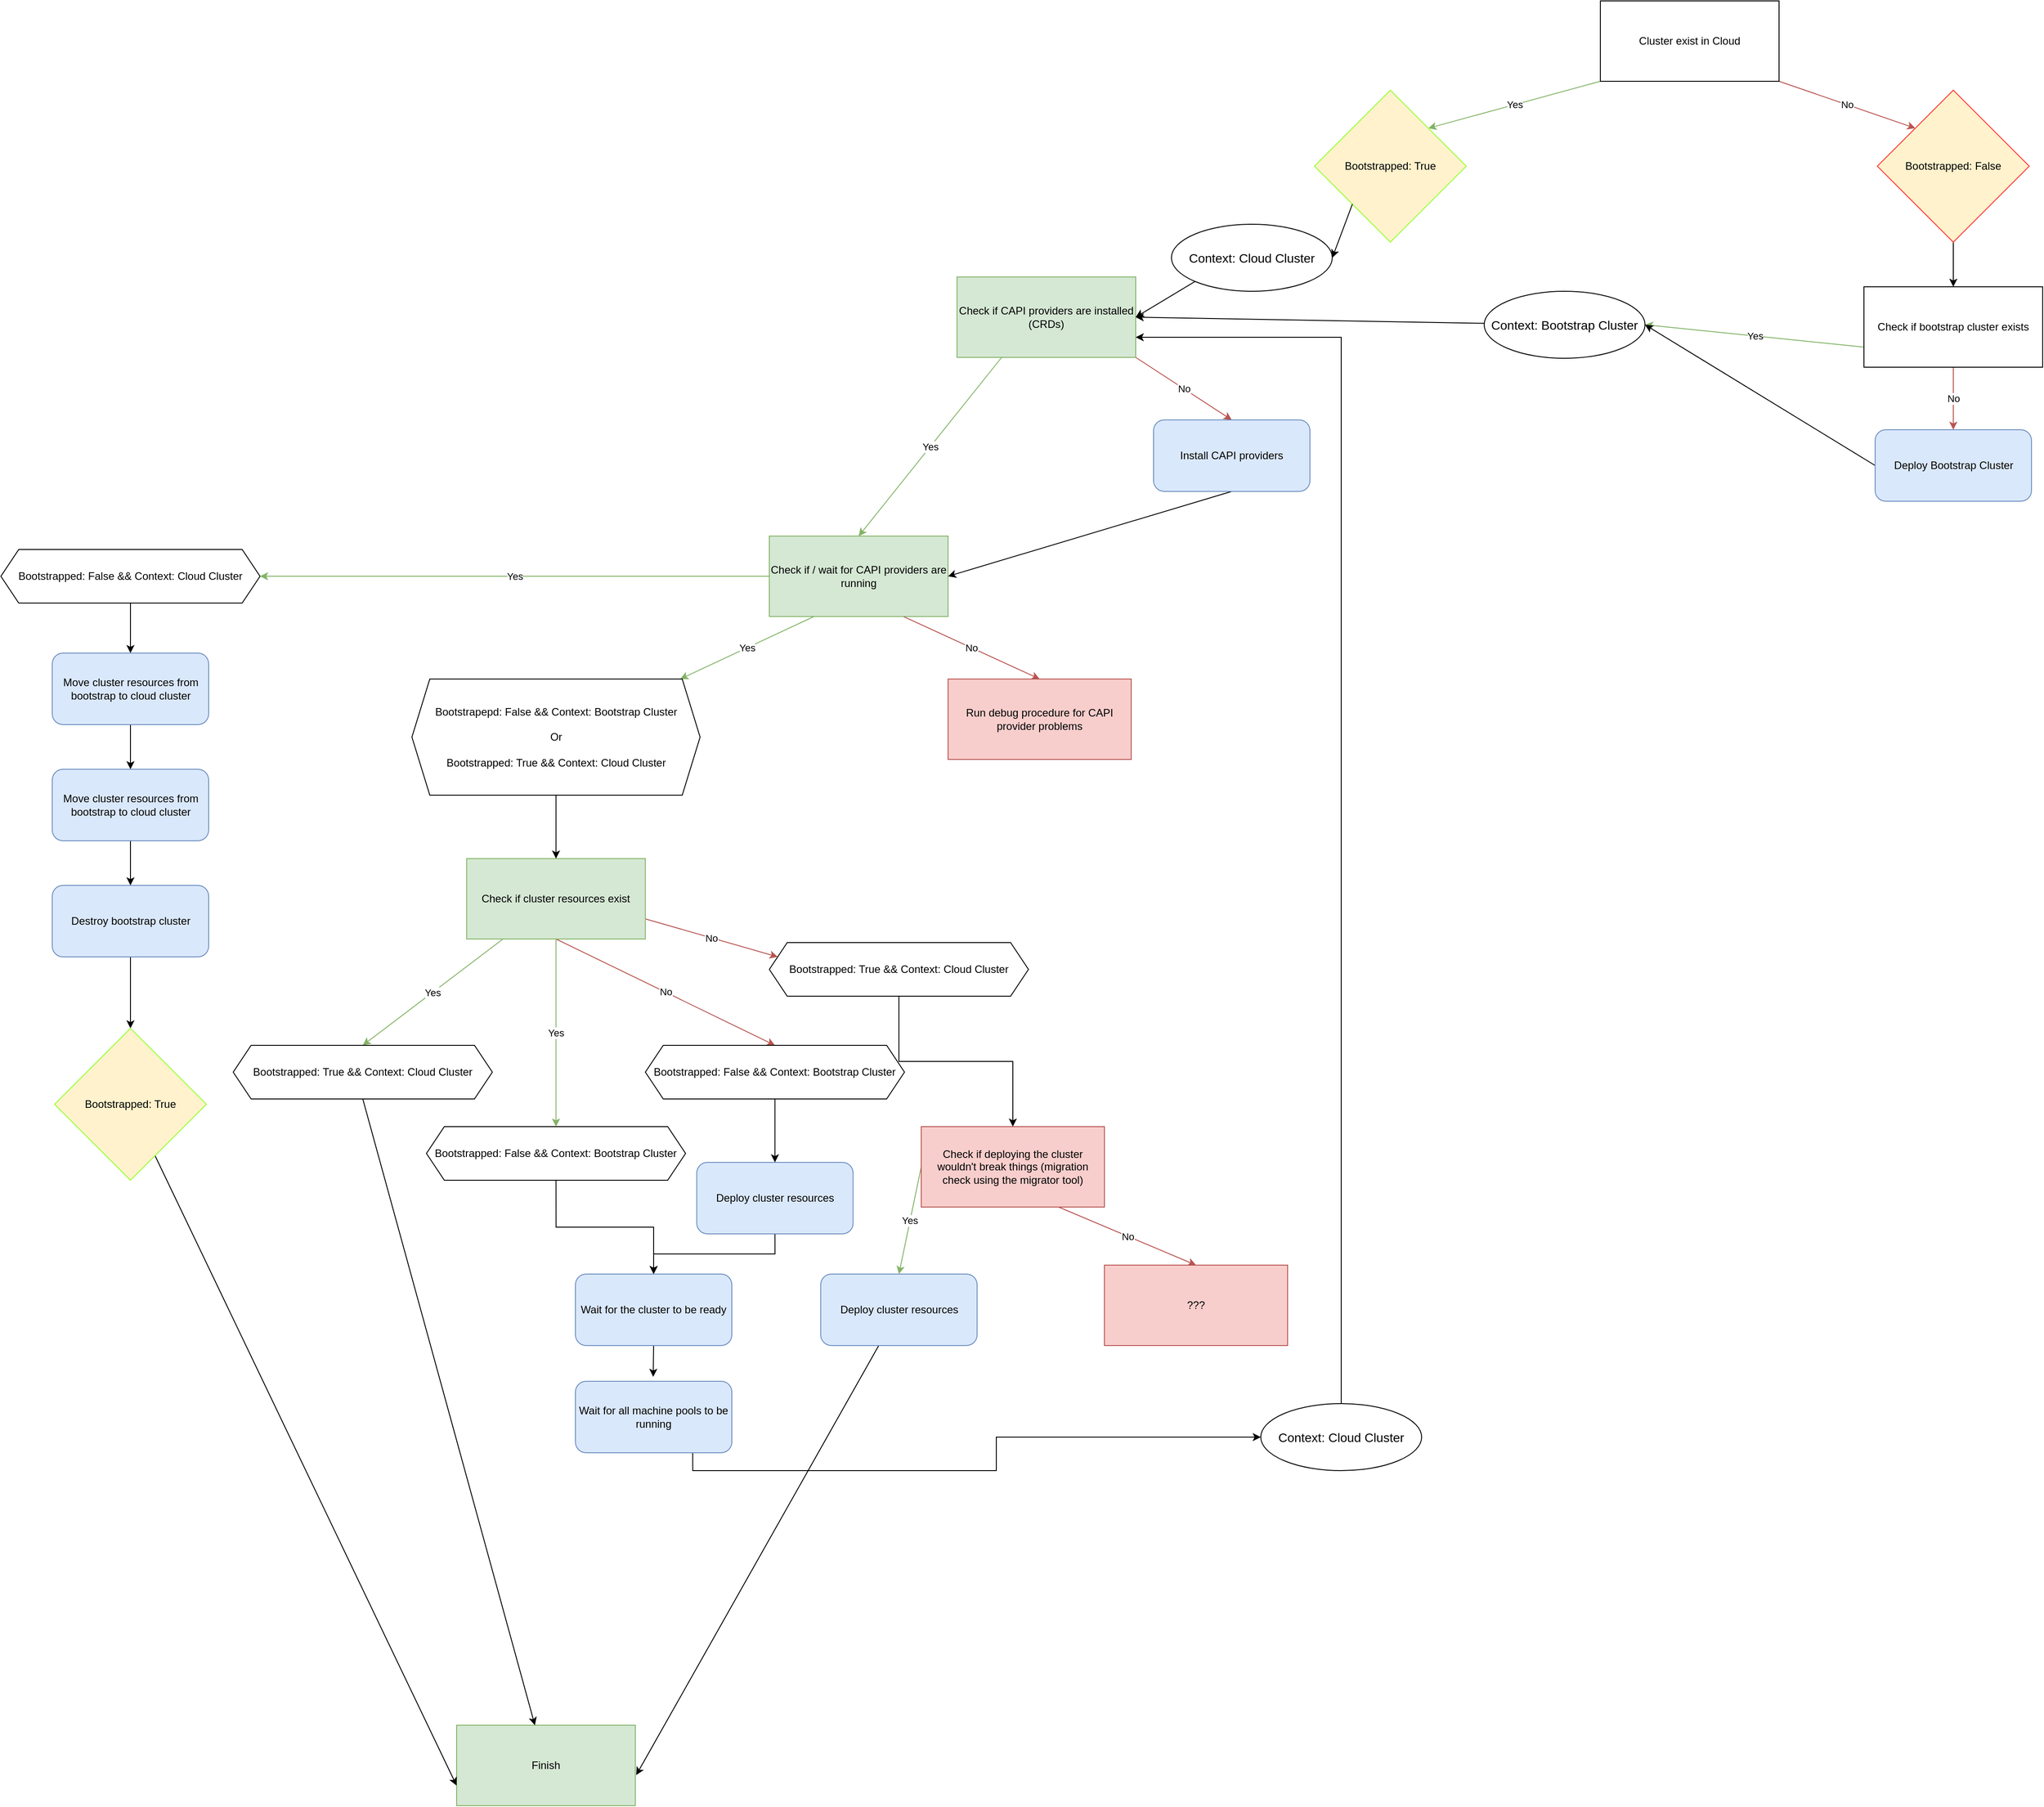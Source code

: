 <mxfile version="21.3.5" type="device">
  <diagram name="Page-1" id="VOjmh6wW9ubiSQ3UrkQ_">
    <mxGraphModel dx="5265" dy="1976" grid="1" gridSize="10" guides="1" tooltips="1" connect="1" arrows="1" fold="1" page="1" pageScale="1" pageWidth="827" pageHeight="1169" math="0" shadow="0">
      <root>
        <mxCell id="0" />
        <mxCell id="1" parent="0" />
        <mxCell id="_zLhgBpRe5pBf2uqNdYX-12" value="Yes" style="rounded=0;orthogonalLoop=1;jettySize=auto;html=1;exitX=0;exitY=1;exitDx=0;exitDy=0;entryX=1;entryY=0;entryDx=0;entryDy=0;fillColor=#d5e8d4;strokeColor=#82b366;" edge="1" parent="1" source="_zLhgBpRe5pBf2uqNdYX-1" target="_zLhgBpRe5pBf2uqNdYX-58">
          <mxGeometry relative="1" as="geometry">
            <mxPoint x="126.5" y="160" as="targetPoint" />
          </mxGeometry>
        </mxCell>
        <mxCell id="_zLhgBpRe5pBf2uqNdYX-13" value="No" style="rounded=0;orthogonalLoop=1;jettySize=auto;html=1;exitX=1;exitY=1;exitDx=0;exitDy=0;fillColor=#f8cecc;strokeColor=#b85450;entryX=0;entryY=0;entryDx=0;entryDy=0;" edge="1" parent="1" source="_zLhgBpRe5pBf2uqNdYX-1" target="_zLhgBpRe5pBf2uqNdYX-59">
          <mxGeometry relative="1" as="geometry">
            <mxPoint x="630" y="150" as="targetPoint" />
          </mxGeometry>
        </mxCell>
        <mxCell id="_zLhgBpRe5pBf2uqNdYX-1" value="Cluster exist in Cloud" style="rounded=0;whiteSpace=wrap;html=1;" vertex="1" parent="1">
          <mxGeometry x="320" width="200" height="90" as="geometry" />
        </mxCell>
        <mxCell id="_zLhgBpRe5pBf2uqNdYX-7" value="Yes" style="rounded=0;orthogonalLoop=1;jettySize=auto;html=1;exitX=0.25;exitY=1;exitDx=0;exitDy=0;fillColor=#d5e8d4;strokeColor=#82b366;entryX=0.5;entryY=0;entryDx=0;entryDy=0;" edge="1" parent="1" source="_zLhgBpRe5pBf2uqNdYX-2" target="_zLhgBpRe5pBf2uqNdYX-6">
          <mxGeometry relative="1" as="geometry" />
        </mxCell>
        <mxCell id="_zLhgBpRe5pBf2uqNdYX-14" value="No" style="rounded=0;orthogonalLoop=1;jettySize=auto;html=1;exitX=1;exitY=1;exitDx=0;exitDy=0;entryX=0.5;entryY=0;entryDx=0;entryDy=0;fillColor=#f8cecc;strokeColor=#b85450;" edge="1" parent="1" source="_zLhgBpRe5pBf2uqNdYX-2" target="_zLhgBpRe5pBf2uqNdYX-41">
          <mxGeometry relative="1" as="geometry">
            <mxPoint x="-97.5" y="469" as="targetPoint" />
          </mxGeometry>
        </mxCell>
        <mxCell id="_zLhgBpRe5pBf2uqNdYX-2" value="Check if CAPI providers are installed (CRDs)" style="rounded=0;whiteSpace=wrap;html=1;fillColor=#d5e8d4;strokeColor=#82b366;" vertex="1" parent="1">
          <mxGeometry x="-400" y="309" width="200" height="90" as="geometry" />
        </mxCell>
        <mxCell id="_zLhgBpRe5pBf2uqNdYX-26" value="No" style="rounded=0;orthogonalLoop=1;jettySize=auto;html=1;exitX=0.75;exitY=1;exitDx=0;exitDy=0;entryX=0.5;entryY=0;entryDx=0;entryDy=0;fillColor=#f8cecc;strokeColor=#b85450;" edge="1" parent="1" source="_zLhgBpRe5pBf2uqNdYX-6" target="_zLhgBpRe5pBf2uqNdYX-23">
          <mxGeometry relative="1" as="geometry" />
        </mxCell>
        <mxCell id="_zLhgBpRe5pBf2uqNdYX-77" value="Yes" style="rounded=0;orthogonalLoop=1;jettySize=auto;html=1;exitX=0.25;exitY=1;exitDx=0;exitDy=0;fillColor=#d5e8d4;strokeColor=#82b366;" edge="1" parent="1" source="_zLhgBpRe5pBf2uqNdYX-6" target="_zLhgBpRe5pBf2uqNdYX-76">
          <mxGeometry relative="1" as="geometry" />
        </mxCell>
        <mxCell id="_zLhgBpRe5pBf2uqNdYX-103" value="Yes" style="edgeStyle=orthogonalEdgeStyle;rounded=0;orthogonalLoop=1;jettySize=auto;html=1;fillColor=#d5e8d4;strokeColor=#82b366;" edge="1" parent="1" source="_zLhgBpRe5pBf2uqNdYX-6" target="_zLhgBpRe5pBf2uqNdYX-102">
          <mxGeometry relative="1" as="geometry" />
        </mxCell>
        <mxCell id="_zLhgBpRe5pBf2uqNdYX-6" value="Check if / wait for CAPI providers are running" style="rounded=0;whiteSpace=wrap;html=1;fillColor=#d5e8d4;strokeColor=#82b366;" vertex="1" parent="1">
          <mxGeometry x="-610" y="599" width="200" height="90" as="geometry" />
        </mxCell>
        <mxCell id="_zLhgBpRe5pBf2uqNdYX-84" value="No" style="rounded=0;orthogonalLoop=1;jettySize=auto;html=1;exitX=1;exitY=0.75;exitDx=0;exitDy=0;entryX=0;entryY=0.25;entryDx=0;entryDy=0;fillColor=#f8cecc;strokeColor=#b85450;" edge="1" parent="1" source="_zLhgBpRe5pBf2uqNdYX-15" target="_zLhgBpRe5pBf2uqNdYX-79">
          <mxGeometry relative="1" as="geometry" />
        </mxCell>
        <mxCell id="_zLhgBpRe5pBf2uqNdYX-86" value="No" style="rounded=0;orthogonalLoop=1;jettySize=auto;html=1;exitX=0.5;exitY=1;exitDx=0;exitDy=0;entryX=0.5;entryY=0;entryDx=0;entryDy=0;fillColor=#f8cecc;strokeColor=#b85450;" edge="1" parent="1" source="_zLhgBpRe5pBf2uqNdYX-15" target="_zLhgBpRe5pBf2uqNdYX-83">
          <mxGeometry relative="1" as="geometry" />
        </mxCell>
        <mxCell id="_zLhgBpRe5pBf2uqNdYX-93" value="Yes" style="rounded=0;orthogonalLoop=1;jettySize=auto;html=1;entryX=0.5;entryY=0;entryDx=0;entryDy=0;fillColor=#d5e8d4;strokeColor=#82b366;" edge="1" parent="1" source="_zLhgBpRe5pBf2uqNdYX-15" target="_zLhgBpRe5pBf2uqNdYX-92">
          <mxGeometry relative="1" as="geometry" />
        </mxCell>
        <mxCell id="_zLhgBpRe5pBf2uqNdYX-116" value="Yes" style="edgeStyle=orthogonalEdgeStyle;rounded=0;orthogonalLoop=1;jettySize=auto;html=1;entryX=0.5;entryY=0;entryDx=0;entryDy=0;fillColor=#d5e8d4;strokeColor=#82b366;" edge="1" parent="1" source="_zLhgBpRe5pBf2uqNdYX-15" target="_zLhgBpRe5pBf2uqNdYX-115">
          <mxGeometry relative="1" as="geometry" />
        </mxCell>
        <mxCell id="_zLhgBpRe5pBf2uqNdYX-15" value="Check if cluster resources exist" style="rounded=0;whiteSpace=wrap;html=1;fillColor=#d5e8d4;strokeColor=#82b366;" vertex="1" parent="1">
          <mxGeometry x="-948.75" y="960" width="200" height="90" as="geometry" />
        </mxCell>
        <mxCell id="_zLhgBpRe5pBf2uqNdYX-17" value="Finish" style="rounded=0;whiteSpace=wrap;html=1;fillColor=#d5e8d4;strokeColor=#82b366;" vertex="1" parent="1">
          <mxGeometry x="-960" y="1930" width="200" height="90" as="geometry" />
        </mxCell>
        <mxCell id="_zLhgBpRe5pBf2uqNdYX-30" value="No" style="rounded=0;orthogonalLoop=1;jettySize=auto;html=1;exitX=0.75;exitY=1;exitDx=0;exitDy=0;entryX=0.5;entryY=0;entryDx=0;entryDy=0;fillColor=#f8cecc;strokeColor=#b85450;" edge="1" parent="1" source="_zLhgBpRe5pBf2uqNdYX-19" target="_zLhgBpRe5pBf2uqNdYX-29">
          <mxGeometry relative="1" as="geometry" />
        </mxCell>
        <mxCell id="_zLhgBpRe5pBf2uqNdYX-88" value="Yes" style="rounded=0;orthogonalLoop=1;jettySize=auto;html=1;exitX=0;exitY=0.5;exitDx=0;exitDy=0;fillColor=#d5e8d4;strokeColor=#82b366;entryX=0.5;entryY=0;entryDx=0;entryDy=0;" edge="1" parent="1" source="_zLhgBpRe5pBf2uqNdYX-19" target="_zLhgBpRe5pBf2uqNdYX-107">
          <mxGeometry relative="1" as="geometry" />
        </mxCell>
        <mxCell id="_zLhgBpRe5pBf2uqNdYX-19" value="Check if deploying the cluster wouldn&#39;t break things (migration check using the migrator tool)" style="rounded=0;whiteSpace=wrap;html=1;fillColor=#f8cecc;strokeColor=#b85450;" vertex="1" parent="1">
          <mxGeometry x="-440" y="1260" width="205" height="90" as="geometry" />
        </mxCell>
        <mxCell id="_zLhgBpRe5pBf2uqNdYX-23" value="Run debug procedure for CAPI provider problems" style="rounded=0;whiteSpace=wrap;html=1;fillColor=#f8cecc;strokeColor=#b85450;" vertex="1" parent="1">
          <mxGeometry x="-410" y="759" width="205" height="90" as="geometry" />
        </mxCell>
        <mxCell id="_zLhgBpRe5pBf2uqNdYX-29" value="???" style="rounded=0;whiteSpace=wrap;html=1;fillColor=#f8cecc;strokeColor=#b85450;" vertex="1" parent="1">
          <mxGeometry x="-235" y="1415" width="205" height="90" as="geometry" />
        </mxCell>
        <mxCell id="_zLhgBpRe5pBf2uqNdYX-42" style="rounded=0;orthogonalLoop=1;jettySize=auto;html=1;exitX=0.5;exitY=1;exitDx=0;exitDy=0;entryX=1;entryY=0.5;entryDx=0;entryDy=0;" edge="1" parent="1" source="_zLhgBpRe5pBf2uqNdYX-41" target="_zLhgBpRe5pBf2uqNdYX-6">
          <mxGeometry relative="1" as="geometry" />
        </mxCell>
        <mxCell id="_zLhgBpRe5pBf2uqNdYX-41" value="Install CAPI providers" style="rounded=1;whiteSpace=wrap;html=1;fillColor=#dae8fc;strokeColor=#6c8ebf;" vertex="1" parent="1">
          <mxGeometry x="-180" y="469" width="175" height="80" as="geometry" />
        </mxCell>
        <mxCell id="_zLhgBpRe5pBf2uqNdYX-96" style="edgeStyle=orthogonalEdgeStyle;rounded=0;orthogonalLoop=1;jettySize=auto;html=1;exitX=0.5;exitY=1;exitDx=0;exitDy=0;entryX=0.5;entryY=0;entryDx=0;entryDy=0;" edge="1" parent="1" source="_zLhgBpRe5pBf2uqNdYX-44" target="_zLhgBpRe5pBf2uqNdYX-90">
          <mxGeometry relative="1" as="geometry" />
        </mxCell>
        <mxCell id="_zLhgBpRe5pBf2uqNdYX-44" value="Deploy cluster resources" style="rounded=1;whiteSpace=wrap;html=1;fillColor=#dae8fc;strokeColor=#6c8ebf;" vertex="1" parent="1">
          <mxGeometry x="-691.25" y="1300" width="175" height="80" as="geometry" />
        </mxCell>
        <mxCell id="_zLhgBpRe5pBf2uqNdYX-61" value="" style="rounded=0;orthogonalLoop=1;jettySize=auto;html=1;entryX=1;entryY=0.5;entryDx=0;entryDy=0;exitX=0;exitY=1;exitDx=0;exitDy=0;" edge="1" parent="1" source="_zLhgBpRe5pBf2uqNdYX-67" target="_zLhgBpRe5pBf2uqNdYX-2">
          <mxGeometry relative="1" as="geometry">
            <mxPoint x="5.574" y="339.574" as="sourcePoint" />
          </mxGeometry>
        </mxCell>
        <mxCell id="_zLhgBpRe5pBf2uqNdYX-58" value="Bootstrapped: True" style="rhombus;whiteSpace=wrap;html=1;fillColor=#fff2cc;strokeColor=#99FF33;gradientDirection=radial;" vertex="1" parent="1">
          <mxGeometry y="100" width="170" height="170" as="geometry" />
        </mxCell>
        <mxCell id="_zLhgBpRe5pBf2uqNdYX-64" style="edgeStyle=orthogonalEdgeStyle;rounded=0;orthogonalLoop=1;jettySize=auto;html=1;entryX=0.5;entryY=0;entryDx=0;entryDy=0;" edge="1" parent="1" source="_zLhgBpRe5pBf2uqNdYX-59" target="_zLhgBpRe5pBf2uqNdYX-63">
          <mxGeometry relative="1" as="geometry" />
        </mxCell>
        <mxCell id="_zLhgBpRe5pBf2uqNdYX-59" value="Bootstrapped: False" style="rhombus;whiteSpace=wrap;html=1;fillColor=#fff2cc;strokeColor=#FF3333;" vertex="1" parent="1">
          <mxGeometry x="630" y="100" width="170" height="170" as="geometry" />
        </mxCell>
        <mxCell id="_zLhgBpRe5pBf2uqNdYX-72" value="No" style="edgeStyle=orthogonalEdgeStyle;rounded=0;orthogonalLoop=1;jettySize=auto;html=1;fillColor=#f8cecc;strokeColor=#b85450;" edge="1" parent="1" source="_zLhgBpRe5pBf2uqNdYX-63" target="_zLhgBpRe5pBf2uqNdYX-71">
          <mxGeometry relative="1" as="geometry" />
        </mxCell>
        <mxCell id="_zLhgBpRe5pBf2uqNdYX-73" value="Yes" style="rounded=0;orthogonalLoop=1;jettySize=auto;html=1;exitX=0;exitY=0.75;exitDx=0;exitDy=0;entryX=1;entryY=0.5;entryDx=0;entryDy=0;fillColor=#d5e8d4;strokeColor=#82b366;" edge="1" parent="1" source="_zLhgBpRe5pBf2uqNdYX-63" target="_zLhgBpRe5pBf2uqNdYX-70">
          <mxGeometry relative="1" as="geometry" />
        </mxCell>
        <mxCell id="_zLhgBpRe5pBf2uqNdYX-63" value="Check if bootstrap cluster exists" style="rounded=0;whiteSpace=wrap;html=1;" vertex="1" parent="1">
          <mxGeometry x="615" y="320" width="200" height="90" as="geometry" />
        </mxCell>
        <mxCell id="_zLhgBpRe5pBf2uqNdYX-69" value="" style="rounded=0;orthogonalLoop=1;jettySize=auto;html=1;entryX=1;entryY=0.5;entryDx=0;entryDy=0;exitX=0;exitY=1;exitDx=0;exitDy=0;" edge="1" parent="1" source="_zLhgBpRe5pBf2uqNdYX-58" target="_zLhgBpRe5pBf2uqNdYX-67">
          <mxGeometry relative="1" as="geometry">
            <mxPoint x="43" y="228" as="sourcePoint" />
            <mxPoint x="-200" y="354" as="targetPoint" />
          </mxGeometry>
        </mxCell>
        <mxCell id="_zLhgBpRe5pBf2uqNdYX-67" value="&lt;meta charset=&quot;utf-8&quot;&gt;&lt;span style=&quot;color: rgb(0, 0, 0); font-family: Helvetica; font-size: 14px; font-style: normal; font-variant-ligatures: normal; font-variant-caps: normal; font-weight: 400; letter-spacing: normal; orphans: 2; text-align: center; text-indent: 0px; text-transform: none; widows: 2; word-spacing: 0px; -webkit-text-stroke-width: 0px; background-color: rgb(255, 255, 255); text-decoration-thickness: initial; text-decoration-style: initial; text-decoration-color: initial; float: none; display: inline !important;&quot;&gt;Context: Cloud Cluster&lt;/span&gt;" style="ellipse;whiteSpace=wrap;html=1;" vertex="1" parent="1">
          <mxGeometry x="-160" y="250" width="180" height="75" as="geometry" />
        </mxCell>
        <mxCell id="_zLhgBpRe5pBf2uqNdYX-75" style="rounded=0;orthogonalLoop=1;jettySize=auto;html=1;entryX=1;entryY=0.5;entryDx=0;entryDy=0;" edge="1" parent="1" source="_zLhgBpRe5pBf2uqNdYX-70" target="_zLhgBpRe5pBf2uqNdYX-2">
          <mxGeometry relative="1" as="geometry" />
        </mxCell>
        <mxCell id="_zLhgBpRe5pBf2uqNdYX-70" value="&lt;span style=&quot;color: rgb(0, 0, 0); font-family: Helvetica; font-size: 14px; font-style: normal; font-variant-ligatures: normal; font-variant-caps: normal; font-weight: 400; letter-spacing: normal; orphans: 2; text-align: center; text-indent: 0px; text-transform: none; widows: 2; word-spacing: 0px; -webkit-text-stroke-width: 0px; background-color: rgb(255, 255, 255); text-decoration-thickness: initial; text-decoration-style: initial; text-decoration-color: initial; float: none; display: inline !important;&quot;&gt;Context: Bootstrap Cluster&lt;/span&gt;" style="ellipse;whiteSpace=wrap;html=1;" vertex="1" parent="1">
          <mxGeometry x="190" y="325" width="180" height="75" as="geometry" />
        </mxCell>
        <mxCell id="_zLhgBpRe5pBf2uqNdYX-74" style="rounded=0;orthogonalLoop=1;jettySize=auto;html=1;exitX=0;exitY=0.5;exitDx=0;exitDy=0;entryX=1;entryY=0.5;entryDx=0;entryDy=0;" edge="1" parent="1" source="_zLhgBpRe5pBf2uqNdYX-71" target="_zLhgBpRe5pBf2uqNdYX-70">
          <mxGeometry relative="1" as="geometry" />
        </mxCell>
        <mxCell id="_zLhgBpRe5pBf2uqNdYX-71" value="Deploy Bootstrap Cluster" style="rounded=1;whiteSpace=wrap;html=1;fillColor=#dae8fc;strokeColor=#6c8ebf;" vertex="1" parent="1">
          <mxGeometry x="627.5" y="480" width="175" height="80" as="geometry" />
        </mxCell>
        <mxCell id="_zLhgBpRe5pBf2uqNdYX-78" style="edgeStyle=orthogonalEdgeStyle;rounded=0;orthogonalLoop=1;jettySize=auto;html=1;exitX=0.5;exitY=1;exitDx=0;exitDy=0;entryX=0.5;entryY=0;entryDx=0;entryDy=0;" edge="1" parent="1" source="_zLhgBpRe5pBf2uqNdYX-76" target="_zLhgBpRe5pBf2uqNdYX-15">
          <mxGeometry relative="1" as="geometry" />
        </mxCell>
        <mxCell id="_zLhgBpRe5pBf2uqNdYX-76" value="Bootstrapepd: False &amp;amp;&amp;amp; Context: Bootstrap Cluster&lt;br&gt;&lt;br&gt;Or&lt;br&gt;&lt;br&gt;Bootstrapped: True &amp;amp;&amp;amp; Context: Cloud Cluster" style="shape=hexagon;perimeter=hexagonPerimeter2;whiteSpace=wrap;html=1;fixedSize=1;" vertex="1" parent="1">
          <mxGeometry x="-1010" y="759" width="322.5" height="130" as="geometry" />
        </mxCell>
        <mxCell id="_zLhgBpRe5pBf2uqNdYX-85" style="edgeStyle=orthogonalEdgeStyle;rounded=0;orthogonalLoop=1;jettySize=auto;html=1;exitX=0.5;exitY=1;exitDx=0;exitDy=0;" edge="1" parent="1" source="_zLhgBpRe5pBf2uqNdYX-79" target="_zLhgBpRe5pBf2uqNdYX-19">
          <mxGeometry relative="1" as="geometry" />
        </mxCell>
        <mxCell id="_zLhgBpRe5pBf2uqNdYX-79" value="Bootstrapped: True &amp;amp;&amp;amp; Context: Cloud Cluster" style="shape=hexagon;perimeter=hexagonPerimeter2;whiteSpace=wrap;html=1;fixedSize=1;" vertex="1" parent="1">
          <mxGeometry x="-610" y="1054" width="290" height="60" as="geometry" />
        </mxCell>
        <mxCell id="_zLhgBpRe5pBf2uqNdYX-87" style="edgeStyle=orthogonalEdgeStyle;rounded=0;orthogonalLoop=1;jettySize=auto;html=1;exitX=0.5;exitY=1;exitDx=0;exitDy=0;" edge="1" parent="1" source="_zLhgBpRe5pBf2uqNdYX-83" target="_zLhgBpRe5pBf2uqNdYX-44">
          <mxGeometry relative="1" as="geometry" />
        </mxCell>
        <mxCell id="_zLhgBpRe5pBf2uqNdYX-83" value="Bootstrapped: False &amp;amp;&amp;amp; Context: Bootstrap Cluster" style="shape=hexagon;perimeter=hexagonPerimeter2;whiteSpace=wrap;html=1;fixedSize=1;" vertex="1" parent="1">
          <mxGeometry x="-748.75" y="1169" width="290" height="60" as="geometry" />
        </mxCell>
        <mxCell id="_zLhgBpRe5pBf2uqNdYX-97" style="edgeStyle=orthogonalEdgeStyle;rounded=0;orthogonalLoop=1;jettySize=auto;html=1;exitX=0.5;exitY=1;exitDx=0;exitDy=0;" edge="1" parent="1" source="_zLhgBpRe5pBf2uqNdYX-90">
          <mxGeometry relative="1" as="geometry">
            <mxPoint x="-740" y="1540" as="targetPoint" />
          </mxGeometry>
        </mxCell>
        <mxCell id="_zLhgBpRe5pBf2uqNdYX-90" value="Wait for the cluster to be ready" style="rounded=1;whiteSpace=wrap;html=1;fillColor=#dae8fc;strokeColor=#6c8ebf;" vertex="1" parent="1">
          <mxGeometry x="-827" y="1425" width="175" height="80" as="geometry" />
        </mxCell>
        <mxCell id="_zLhgBpRe5pBf2uqNdYX-100" style="edgeStyle=orthogonalEdgeStyle;rounded=0;orthogonalLoop=1;jettySize=auto;html=1;exitX=0.75;exitY=1;exitDx=0;exitDy=0;entryX=0;entryY=0.5;entryDx=0;entryDy=0;" edge="1" parent="1" source="_zLhgBpRe5pBf2uqNdYX-91" target="_zLhgBpRe5pBf2uqNdYX-98">
          <mxGeometry relative="1" as="geometry" />
        </mxCell>
        <mxCell id="_zLhgBpRe5pBf2uqNdYX-91" value="Wait for all machine pools to be running" style="rounded=1;whiteSpace=wrap;html=1;fillColor=#dae8fc;strokeColor=#6c8ebf;" vertex="1" parent="1">
          <mxGeometry x="-827" y="1545" width="175" height="80" as="geometry" />
        </mxCell>
        <mxCell id="_zLhgBpRe5pBf2uqNdYX-94" style="rounded=0;orthogonalLoop=1;jettySize=auto;html=1;exitX=0.5;exitY=1;exitDx=0;exitDy=0;" edge="1" parent="1" source="_zLhgBpRe5pBf2uqNdYX-92" target="_zLhgBpRe5pBf2uqNdYX-17">
          <mxGeometry relative="1" as="geometry" />
        </mxCell>
        <mxCell id="_zLhgBpRe5pBf2uqNdYX-92" value="Bootstrapped: True &amp;amp;&amp;amp; Context: Cloud Cluster" style="shape=hexagon;perimeter=hexagonPerimeter2;whiteSpace=wrap;html=1;fixedSize=1;" vertex="1" parent="1">
          <mxGeometry x="-1210" y="1169" width="290" height="60" as="geometry" />
        </mxCell>
        <mxCell id="_zLhgBpRe5pBf2uqNdYX-101" style="edgeStyle=orthogonalEdgeStyle;rounded=0;orthogonalLoop=1;jettySize=auto;html=1;exitX=0.5;exitY=0;exitDx=0;exitDy=0;entryX=1;entryY=0.75;entryDx=0;entryDy=0;" edge="1" parent="1" source="_zLhgBpRe5pBf2uqNdYX-98" target="_zLhgBpRe5pBf2uqNdYX-2">
          <mxGeometry relative="1" as="geometry" />
        </mxCell>
        <mxCell id="_zLhgBpRe5pBf2uqNdYX-98" value="&lt;meta charset=&quot;utf-8&quot;&gt;&lt;span style=&quot;color: rgb(0, 0, 0); font-family: Helvetica; font-size: 14px; font-style: normal; font-variant-ligatures: normal; font-variant-caps: normal; font-weight: 400; letter-spacing: normal; orphans: 2; text-align: center; text-indent: 0px; text-transform: none; widows: 2; word-spacing: 0px; -webkit-text-stroke-width: 0px; background-color: rgb(255, 255, 255); text-decoration-thickness: initial; text-decoration-style: initial; text-decoration-color: initial; float: none; display: inline !important;&quot;&gt;Context: Cloud Cluster&lt;/span&gt;" style="ellipse;whiteSpace=wrap;html=1;" vertex="1" parent="1">
          <mxGeometry x="-60" y="1570" width="180" height="75" as="geometry" />
        </mxCell>
        <mxCell id="_zLhgBpRe5pBf2uqNdYX-105" style="edgeStyle=orthogonalEdgeStyle;rounded=0;orthogonalLoop=1;jettySize=auto;html=1;exitX=0.5;exitY=1;exitDx=0;exitDy=0;" edge="1" parent="1" source="_zLhgBpRe5pBf2uqNdYX-102" target="_zLhgBpRe5pBf2uqNdYX-104">
          <mxGeometry relative="1" as="geometry" />
        </mxCell>
        <mxCell id="_zLhgBpRe5pBf2uqNdYX-102" value="Bootstrapped: False &amp;amp;&amp;amp; Context: Cloud Cluster" style="shape=hexagon;perimeter=hexagonPerimeter2;whiteSpace=wrap;html=1;fixedSize=1;" vertex="1" parent="1">
          <mxGeometry x="-1470" y="614" width="290" height="60" as="geometry" />
        </mxCell>
        <mxCell id="_zLhgBpRe5pBf2uqNdYX-109" style="edgeStyle=orthogonalEdgeStyle;rounded=0;orthogonalLoop=1;jettySize=auto;html=1;exitX=0.5;exitY=1;exitDx=0;exitDy=0;entryX=0.5;entryY=0;entryDx=0;entryDy=0;" edge="1" parent="1" source="_zLhgBpRe5pBf2uqNdYX-104" target="_zLhgBpRe5pBf2uqNdYX-106">
          <mxGeometry relative="1" as="geometry" />
        </mxCell>
        <mxCell id="_zLhgBpRe5pBf2uqNdYX-104" value="Move cluster resources from bootstrap to cloud cluster" style="rounded=1;whiteSpace=wrap;html=1;fillColor=#dae8fc;strokeColor=#6c8ebf;" vertex="1" parent="1">
          <mxGeometry x="-1412.5" y="730" width="175" height="80" as="geometry" />
        </mxCell>
        <mxCell id="_zLhgBpRe5pBf2uqNdYX-111" style="edgeStyle=orthogonalEdgeStyle;rounded=0;orthogonalLoop=1;jettySize=auto;html=1;exitX=0.5;exitY=1;exitDx=0;exitDy=0;entryX=0.5;entryY=0;entryDx=0;entryDy=0;" edge="1" parent="1" source="_zLhgBpRe5pBf2uqNdYX-106" target="_zLhgBpRe5pBf2uqNdYX-110">
          <mxGeometry relative="1" as="geometry" />
        </mxCell>
        <mxCell id="_zLhgBpRe5pBf2uqNdYX-106" value="Move cluster resources from bootstrap to cloud cluster" style="rounded=1;whiteSpace=wrap;html=1;fillColor=#dae8fc;strokeColor=#6c8ebf;" vertex="1" parent="1">
          <mxGeometry x="-1412.5" y="860" width="175" height="80" as="geometry" />
        </mxCell>
        <mxCell id="_zLhgBpRe5pBf2uqNdYX-108" style="rounded=0;orthogonalLoop=1;jettySize=auto;html=1;entryX=1.005;entryY=0.62;entryDx=0;entryDy=0;entryPerimeter=0;" edge="1" parent="1" source="_zLhgBpRe5pBf2uqNdYX-107" target="_zLhgBpRe5pBf2uqNdYX-17">
          <mxGeometry relative="1" as="geometry" />
        </mxCell>
        <mxCell id="_zLhgBpRe5pBf2uqNdYX-107" value="Deploy cluster resources" style="rounded=1;whiteSpace=wrap;html=1;fillColor=#dae8fc;strokeColor=#6c8ebf;" vertex="1" parent="1">
          <mxGeometry x="-552.5" y="1425" width="175" height="80" as="geometry" />
        </mxCell>
        <mxCell id="_zLhgBpRe5pBf2uqNdYX-113" style="edgeStyle=orthogonalEdgeStyle;rounded=0;orthogonalLoop=1;jettySize=auto;html=1;entryX=0.5;entryY=0;entryDx=0;entryDy=0;" edge="1" parent="1" source="_zLhgBpRe5pBf2uqNdYX-110" target="_zLhgBpRe5pBf2uqNdYX-112">
          <mxGeometry relative="1" as="geometry" />
        </mxCell>
        <mxCell id="_zLhgBpRe5pBf2uqNdYX-110" value="Destroy bootstrap cluster" style="rounded=1;whiteSpace=wrap;html=1;fillColor=#dae8fc;strokeColor=#6c8ebf;" vertex="1" parent="1">
          <mxGeometry x="-1412.5" y="990" width="175" height="80" as="geometry" />
        </mxCell>
        <mxCell id="_zLhgBpRe5pBf2uqNdYX-114" style="rounded=0;orthogonalLoop=1;jettySize=auto;html=1;entryX=0;entryY=0.75;entryDx=0;entryDy=0;" edge="1" parent="1" source="_zLhgBpRe5pBf2uqNdYX-112" target="_zLhgBpRe5pBf2uqNdYX-17">
          <mxGeometry relative="1" as="geometry" />
        </mxCell>
        <mxCell id="_zLhgBpRe5pBf2uqNdYX-112" value="Bootstrapped: True" style="rhombus;whiteSpace=wrap;html=1;fillColor=#fff2cc;strokeColor=#99FF33;gradientDirection=radial;" vertex="1" parent="1">
          <mxGeometry x="-1410" y="1150" width="170" height="170" as="geometry" />
        </mxCell>
        <mxCell id="_zLhgBpRe5pBf2uqNdYX-117" style="edgeStyle=orthogonalEdgeStyle;rounded=0;orthogonalLoop=1;jettySize=auto;html=1;exitX=0.5;exitY=1;exitDx=0;exitDy=0;" edge="1" parent="1" source="_zLhgBpRe5pBf2uqNdYX-115" target="_zLhgBpRe5pBf2uqNdYX-90">
          <mxGeometry relative="1" as="geometry" />
        </mxCell>
        <mxCell id="_zLhgBpRe5pBf2uqNdYX-115" value="Bootstrapped: False &amp;amp;&amp;amp; Context: Bootstrap Cluster" style="shape=hexagon;perimeter=hexagonPerimeter2;whiteSpace=wrap;html=1;fixedSize=1;" vertex="1" parent="1">
          <mxGeometry x="-993.75" y="1260" width="290" height="60" as="geometry" />
        </mxCell>
      </root>
    </mxGraphModel>
  </diagram>
</mxfile>
